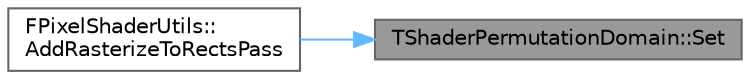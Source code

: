 digraph "TShaderPermutationDomain::Set"
{
 // INTERACTIVE_SVG=YES
 // LATEX_PDF_SIZE
  bgcolor="transparent";
  edge [fontname=Helvetica,fontsize=10,labelfontname=Helvetica,labelfontsize=10];
  node [fontname=Helvetica,fontsize=10,shape=box,height=0.2,width=0.4];
  rankdir="RL";
  Node1 [id="Node000001",label="TShaderPermutationDomain::Set",height=0.2,width=0.4,color="gray40", fillcolor="grey60", style="filled", fontcolor="black",tooltip="Set dimension's value, but in this case emit compile time error if could not find the dimension to se..."];
  Node1 -> Node2 [id="edge1_Node000001_Node000002",dir="back",color="steelblue1",style="solid",tooltip=" "];
  Node2 [id="Node000002",label="FPixelShaderUtils::\lAddRasterizeToRectsPass",height=0.2,width=0.4,color="grey40", fillcolor="white", style="filled",URL="$df/dc9/structFPixelShaderUtils.html#a89e195822f6007597c9d8327c0b38688",tooltip="Rect based pixel shader pass."];
}
